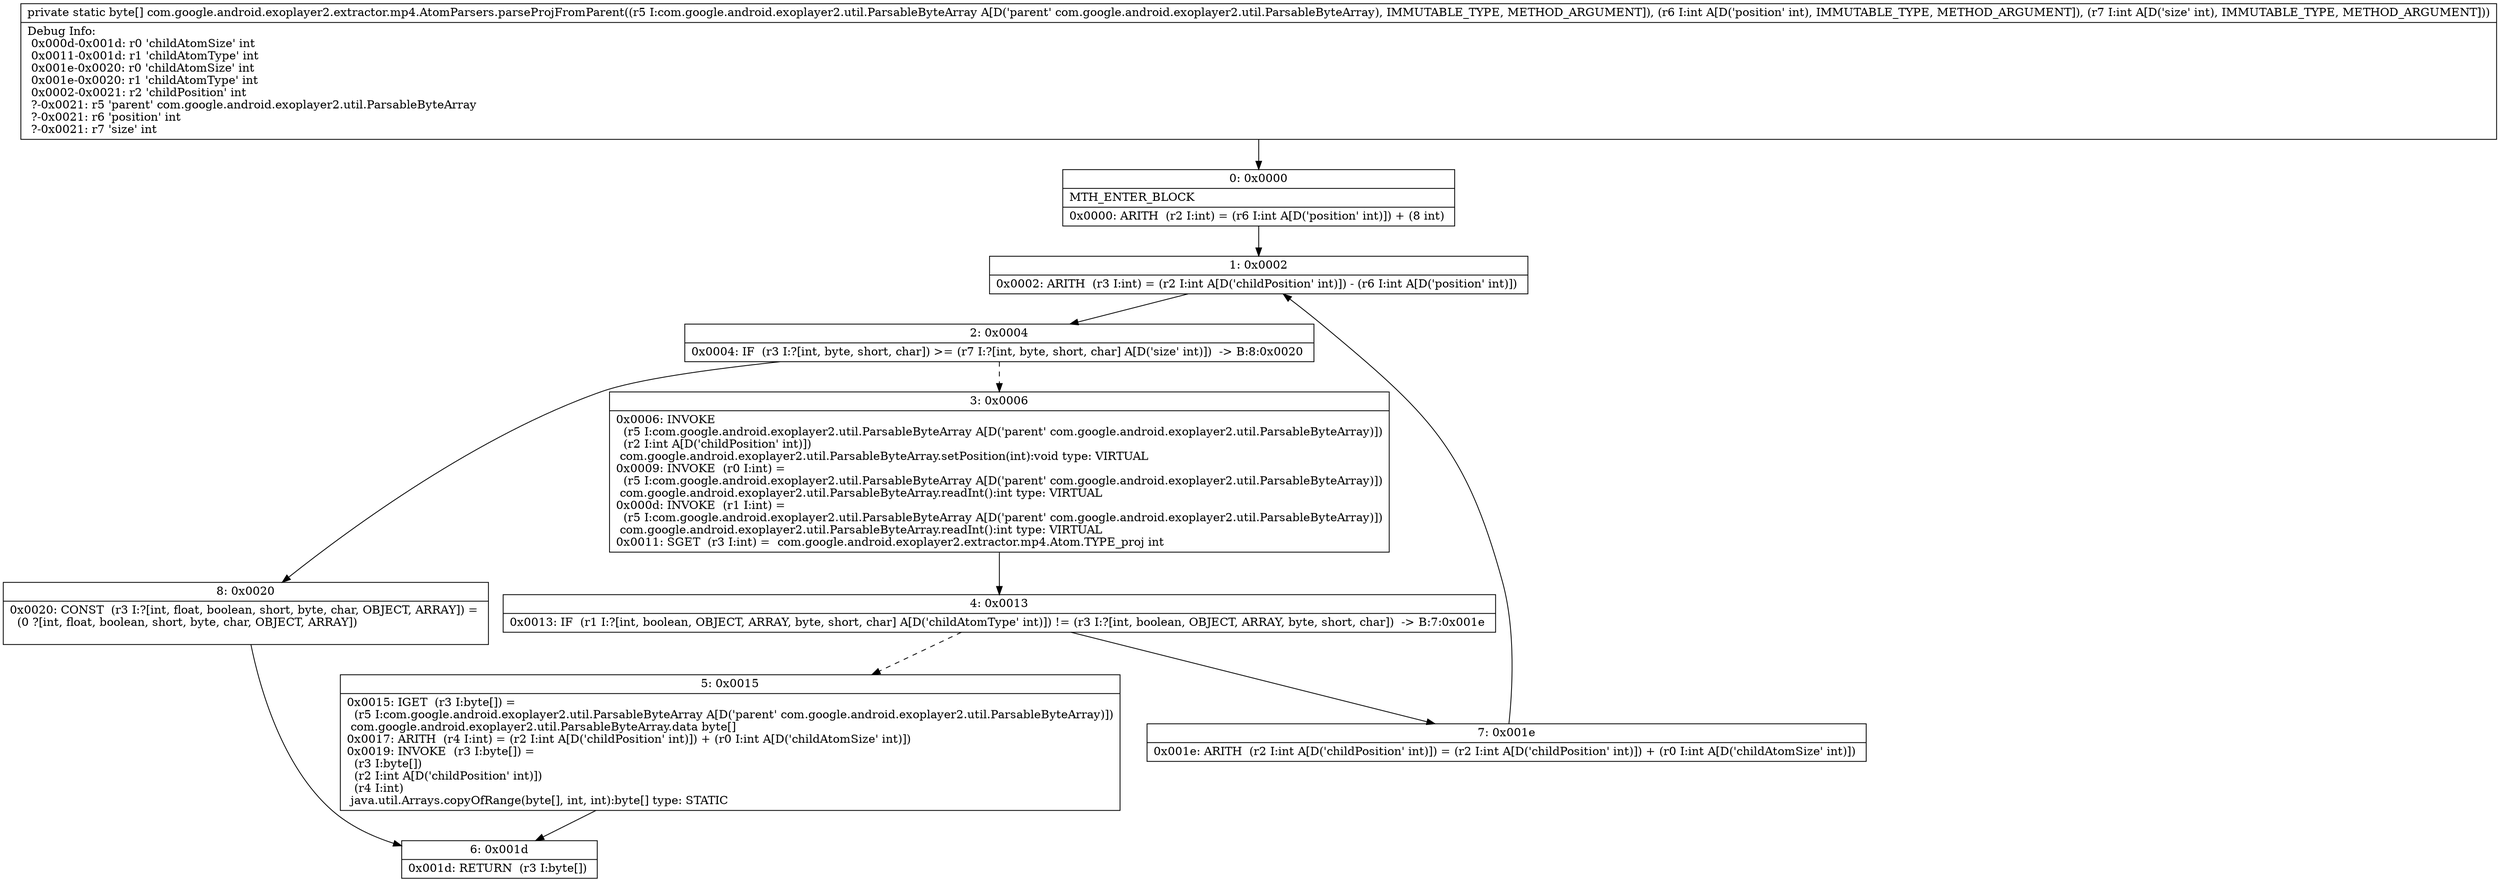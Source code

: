 digraph "CFG forcom.google.android.exoplayer2.extractor.mp4.AtomParsers.parseProjFromParent(Lcom\/google\/android\/exoplayer2\/util\/ParsableByteArray;II)[B" {
Node_0 [shape=record,label="{0\:\ 0x0000|MTH_ENTER_BLOCK\l|0x0000: ARITH  (r2 I:int) = (r6 I:int A[D('position' int)]) + (8 int) \l}"];
Node_1 [shape=record,label="{1\:\ 0x0002|0x0002: ARITH  (r3 I:int) = (r2 I:int A[D('childPosition' int)]) \- (r6 I:int A[D('position' int)]) \l}"];
Node_2 [shape=record,label="{2\:\ 0x0004|0x0004: IF  (r3 I:?[int, byte, short, char]) \>= (r7 I:?[int, byte, short, char] A[D('size' int)])  \-\> B:8:0x0020 \l}"];
Node_3 [shape=record,label="{3\:\ 0x0006|0x0006: INVOKE  \l  (r5 I:com.google.android.exoplayer2.util.ParsableByteArray A[D('parent' com.google.android.exoplayer2.util.ParsableByteArray)])\l  (r2 I:int A[D('childPosition' int)])\l com.google.android.exoplayer2.util.ParsableByteArray.setPosition(int):void type: VIRTUAL \l0x0009: INVOKE  (r0 I:int) = \l  (r5 I:com.google.android.exoplayer2.util.ParsableByteArray A[D('parent' com.google.android.exoplayer2.util.ParsableByteArray)])\l com.google.android.exoplayer2.util.ParsableByteArray.readInt():int type: VIRTUAL \l0x000d: INVOKE  (r1 I:int) = \l  (r5 I:com.google.android.exoplayer2.util.ParsableByteArray A[D('parent' com.google.android.exoplayer2.util.ParsableByteArray)])\l com.google.android.exoplayer2.util.ParsableByteArray.readInt():int type: VIRTUAL \l0x0011: SGET  (r3 I:int) =  com.google.android.exoplayer2.extractor.mp4.Atom.TYPE_proj int \l}"];
Node_4 [shape=record,label="{4\:\ 0x0013|0x0013: IF  (r1 I:?[int, boolean, OBJECT, ARRAY, byte, short, char] A[D('childAtomType' int)]) != (r3 I:?[int, boolean, OBJECT, ARRAY, byte, short, char])  \-\> B:7:0x001e \l}"];
Node_5 [shape=record,label="{5\:\ 0x0015|0x0015: IGET  (r3 I:byte[]) = \l  (r5 I:com.google.android.exoplayer2.util.ParsableByteArray A[D('parent' com.google.android.exoplayer2.util.ParsableByteArray)])\l com.google.android.exoplayer2.util.ParsableByteArray.data byte[] \l0x0017: ARITH  (r4 I:int) = (r2 I:int A[D('childPosition' int)]) + (r0 I:int A[D('childAtomSize' int)]) \l0x0019: INVOKE  (r3 I:byte[]) = \l  (r3 I:byte[])\l  (r2 I:int A[D('childPosition' int)])\l  (r4 I:int)\l java.util.Arrays.copyOfRange(byte[], int, int):byte[] type: STATIC \l}"];
Node_6 [shape=record,label="{6\:\ 0x001d|0x001d: RETURN  (r3 I:byte[]) \l}"];
Node_7 [shape=record,label="{7\:\ 0x001e|0x001e: ARITH  (r2 I:int A[D('childPosition' int)]) = (r2 I:int A[D('childPosition' int)]) + (r0 I:int A[D('childAtomSize' int)]) \l}"];
Node_8 [shape=record,label="{8\:\ 0x0020|0x0020: CONST  (r3 I:?[int, float, boolean, short, byte, char, OBJECT, ARRAY]) = \l  (0 ?[int, float, boolean, short, byte, char, OBJECT, ARRAY])\l \l}"];
MethodNode[shape=record,label="{private static byte[] com.google.android.exoplayer2.extractor.mp4.AtomParsers.parseProjFromParent((r5 I:com.google.android.exoplayer2.util.ParsableByteArray A[D('parent' com.google.android.exoplayer2.util.ParsableByteArray), IMMUTABLE_TYPE, METHOD_ARGUMENT]), (r6 I:int A[D('position' int), IMMUTABLE_TYPE, METHOD_ARGUMENT]), (r7 I:int A[D('size' int), IMMUTABLE_TYPE, METHOD_ARGUMENT]))  | Debug Info:\l  0x000d\-0x001d: r0 'childAtomSize' int\l  0x0011\-0x001d: r1 'childAtomType' int\l  0x001e\-0x0020: r0 'childAtomSize' int\l  0x001e\-0x0020: r1 'childAtomType' int\l  0x0002\-0x0021: r2 'childPosition' int\l  ?\-0x0021: r5 'parent' com.google.android.exoplayer2.util.ParsableByteArray\l  ?\-0x0021: r6 'position' int\l  ?\-0x0021: r7 'size' int\l}"];
MethodNode -> Node_0;
Node_0 -> Node_1;
Node_1 -> Node_2;
Node_2 -> Node_3[style=dashed];
Node_2 -> Node_8;
Node_3 -> Node_4;
Node_4 -> Node_5[style=dashed];
Node_4 -> Node_7;
Node_5 -> Node_6;
Node_7 -> Node_1;
Node_8 -> Node_6;
}

